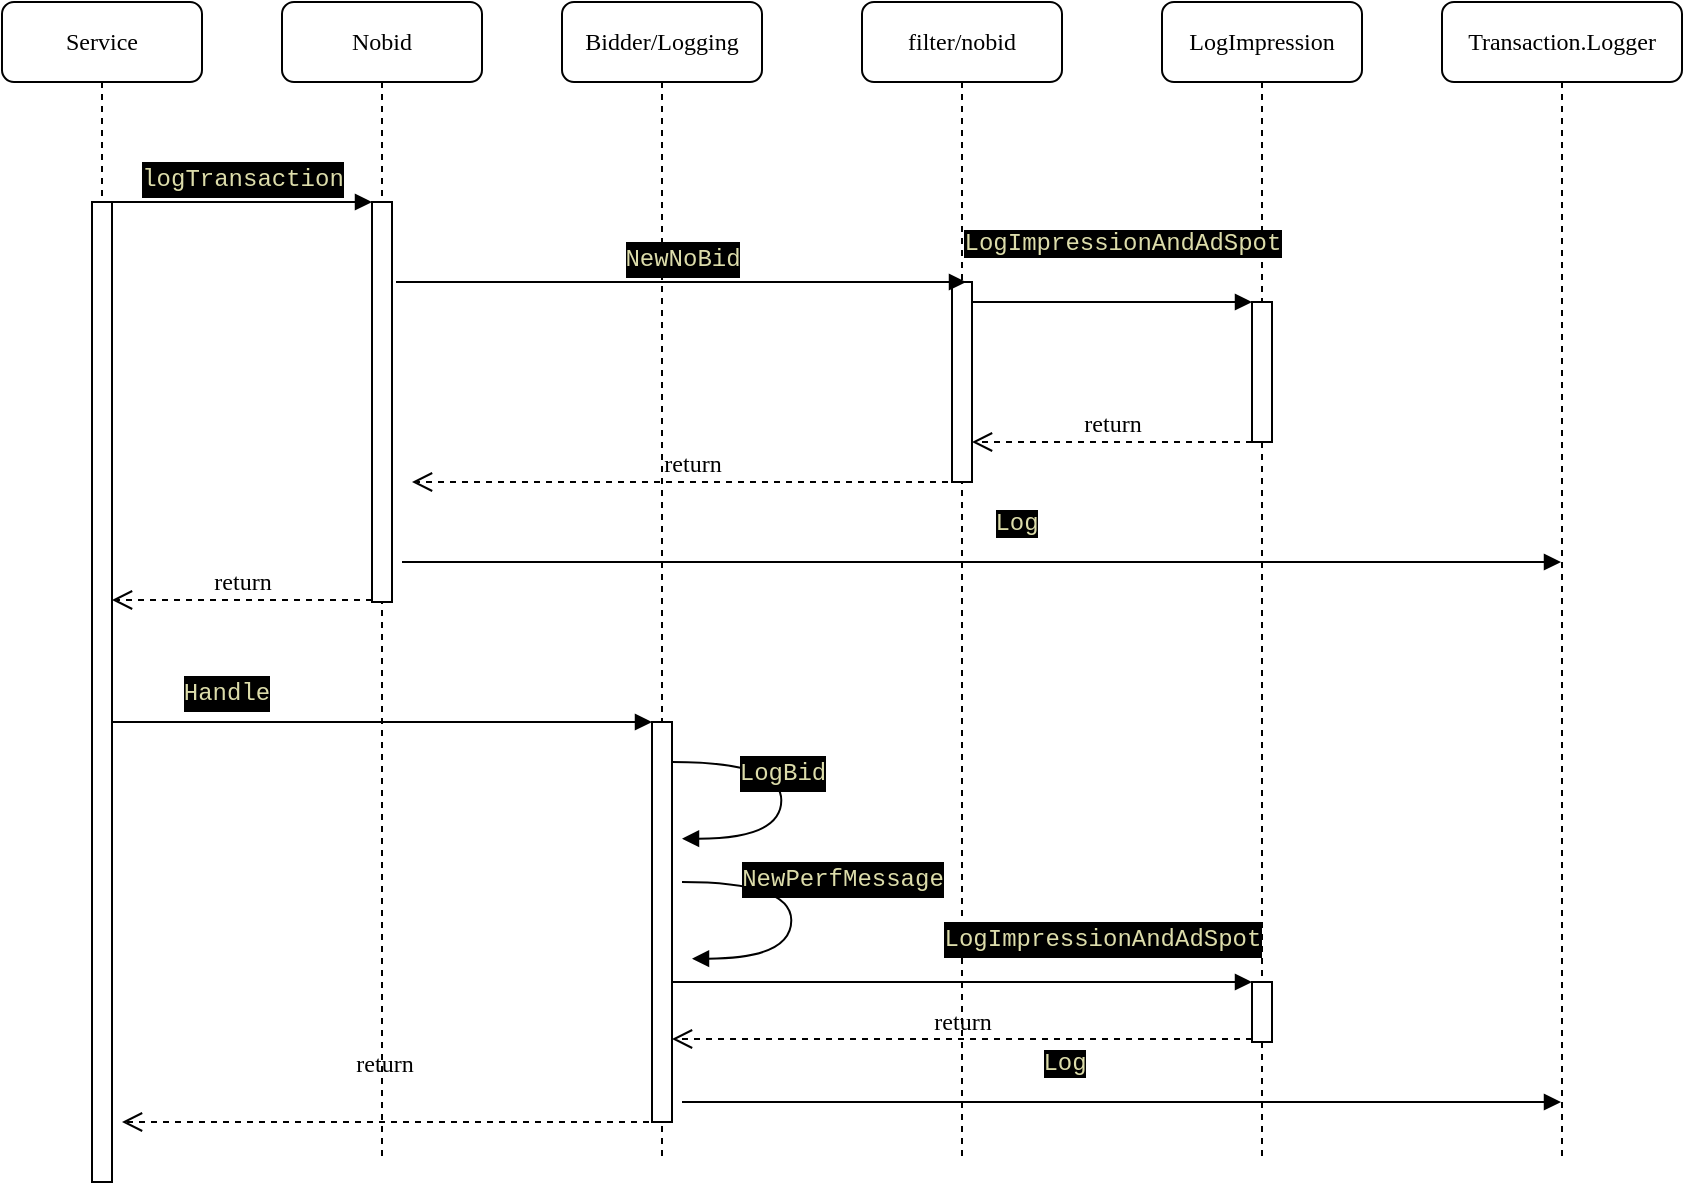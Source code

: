 <mxfile version="25.0.3" pages="2">
  <diagram name="bidnobid" id="13e1069c-82ec-6db2-03f1-153e76fe0fe0">
    <mxGraphModel dx="1306" dy="716" grid="1" gridSize="10" guides="1" tooltips="1" connect="1" arrows="1" fold="1" page="1" pageScale="1" pageWidth="1100" pageHeight="850" background="none" math="0" shadow="0">
      <root>
        <mxCell id="0" />
        <mxCell id="1" parent="0" />
        <mxCell id="7baba1c4bc27f4b0-2" value="Nobid" style="shape=umlLifeline;perimeter=lifelinePerimeter;whiteSpace=wrap;html=1;container=1;collapsible=0;recursiveResize=0;outlineConnect=0;rounded=1;shadow=0;comic=0;labelBackgroundColor=none;strokeWidth=1;fontFamily=Verdana;fontSize=12;align=center;" parent="1" vertex="1">
          <mxGeometry x="240" y="80" width="100" height="580" as="geometry" />
        </mxCell>
        <mxCell id="7baba1c4bc27f4b0-10" value="" style="html=1;points=[];perimeter=orthogonalPerimeter;rounded=0;shadow=0;comic=0;labelBackgroundColor=none;strokeWidth=1;fontFamily=Verdana;fontSize=12;align=center;" parent="7baba1c4bc27f4b0-2" vertex="1">
          <mxGeometry x="45" y="100" width="10" height="200" as="geometry" />
        </mxCell>
        <mxCell id="ThMRLsog6im0dnJ0EU9H-10" value="return" style="html=1;verticalAlign=bottom;endArrow=open;dashed=1;endSize=8;labelBackgroundColor=none;fontFamily=Verdana;fontSize=12;" parent="7baba1c4bc27f4b0-2" source="7baba1c4bc27f4b0-3" edge="1">
          <mxGeometry x="0.035" y="-20" relative="1" as="geometry">
            <mxPoint x="-80" y="560" as="targetPoint" />
            <mxPoint x="200" y="560" as="sourcePoint" />
            <mxPoint x="1" as="offset" />
          </mxGeometry>
        </mxCell>
        <mxCell id="7baba1c4bc27f4b0-3" value="Bidder/Logging" style="shape=umlLifeline;perimeter=lifelinePerimeter;whiteSpace=wrap;html=1;container=1;collapsible=0;recursiveResize=0;outlineConnect=0;rounded=1;shadow=0;comic=0;labelBackgroundColor=none;strokeWidth=1;fontFamily=Verdana;fontSize=12;align=center;" parent="1" vertex="1">
          <mxGeometry x="380" y="80" width="100" height="580" as="geometry" />
        </mxCell>
        <mxCell id="7baba1c4bc27f4b0-22" value="" style="html=1;points=[];perimeter=orthogonalPerimeter;rounded=0;shadow=0;comic=0;labelBackgroundColor=none;strokeWidth=1;fontFamily=Verdana;fontSize=12;align=center;" parent="7baba1c4bc27f4b0-3" vertex="1">
          <mxGeometry x="45" y="360" width="10" height="200" as="geometry" />
        </mxCell>
        <mxCell id="7baba1c4bc27f4b0-39" value="&lt;div style=&quot;color: rgb(255, 255, 255); background-color: rgb(0, 0, 0); font-family: Menlo, Monaco, &amp;quot;Courier New&amp;quot;, monospace; line-height: 18px; white-space-collapse: preserve;&quot;&gt;&lt;span style=&quot;color: #dcdcaa;&quot;&gt;LogBid&lt;/span&gt;&lt;/div&gt;" style="html=1;verticalAlign=bottom;endArrow=block;labelBackgroundColor=none;fontFamily=Verdana;fontSize=12;elbow=vertical;edgeStyle=orthogonalEdgeStyle;curved=1;entryX=1;entryY=0.286;entryPerimeter=0;exitX=1.038;exitY=0.345;exitPerimeter=0;" parent="7baba1c4bc27f4b0-3" edge="1">
          <mxGeometry relative="1" as="geometry">
            <mxPoint x="55.003" y="380" as="sourcePoint" />
            <mxPoint x="60.003" y="418.333" as="targetPoint" />
            <Array as="points">
              <mxPoint x="109.67" y="380" />
              <mxPoint x="109.67" y="418" />
            </Array>
          </mxGeometry>
        </mxCell>
        <mxCell id="7baba1c4bc27f4b0-4" value="filter/nobid" style="shape=umlLifeline;perimeter=lifelinePerimeter;whiteSpace=wrap;html=1;container=1;collapsible=0;recursiveResize=0;outlineConnect=0;rounded=1;shadow=0;comic=0;labelBackgroundColor=none;strokeWidth=1;fontFamily=Verdana;fontSize=12;align=center;" parent="1" vertex="1">
          <mxGeometry x="530" y="80" width="100" height="580" as="geometry" />
        </mxCell>
        <mxCell id="7baba1c4bc27f4b0-16" value="" style="html=1;points=[];perimeter=orthogonalPerimeter;rounded=0;shadow=0;comic=0;labelBackgroundColor=none;strokeWidth=1;fontFamily=Verdana;fontSize=12;align=center;" parent="7baba1c4bc27f4b0-4" vertex="1">
          <mxGeometry x="45" y="140" width="10" height="100" as="geometry" />
        </mxCell>
        <mxCell id="7baba1c4bc27f4b0-5" value="LogImpression" style="shape=umlLifeline;perimeter=lifelinePerimeter;whiteSpace=wrap;html=1;container=1;collapsible=0;recursiveResize=0;outlineConnect=0;rounded=1;shadow=0;comic=0;labelBackgroundColor=none;strokeWidth=1;fontFamily=Verdana;fontSize=12;align=center;" parent="1" vertex="1">
          <mxGeometry x="680" y="80" width="100" height="580" as="geometry" />
        </mxCell>
        <mxCell id="7baba1c4bc27f4b0-19" value="" style="html=1;points=[];perimeter=orthogonalPerimeter;rounded=0;shadow=0;comic=0;labelBackgroundColor=none;strokeWidth=1;fontFamily=Verdana;fontSize=12;align=center;" parent="7baba1c4bc27f4b0-5" vertex="1">
          <mxGeometry x="45" y="150" width="10" height="70" as="geometry" />
        </mxCell>
        <mxCell id="7baba1c4bc27f4b0-25" value="" style="html=1;points=[];perimeter=orthogonalPerimeter;rounded=0;shadow=0;comic=0;labelBackgroundColor=none;strokeColor=#000000;strokeWidth=1;fillColor=#FFFFFF;fontFamily=Verdana;fontSize=12;fontColor=#000000;align=center;" parent="7baba1c4bc27f4b0-5" vertex="1">
          <mxGeometry x="45" y="490" width="10" height="30" as="geometry" />
        </mxCell>
        <mxCell id="7baba1c4bc27f4b0-8" value="Service" style="shape=umlLifeline;perimeter=lifelinePerimeter;whiteSpace=wrap;html=1;container=1;collapsible=0;recursiveResize=0;outlineConnect=0;rounded=1;shadow=0;comic=0;labelBackgroundColor=none;strokeWidth=1;fontFamily=Verdana;fontSize=12;align=center;" parent="1" vertex="1">
          <mxGeometry x="100" y="80" width="100" height="590" as="geometry" />
        </mxCell>
        <mxCell id="7baba1c4bc27f4b0-9" value="" style="html=1;points=[];perimeter=orthogonalPerimeter;rounded=0;shadow=0;comic=0;labelBackgroundColor=none;strokeWidth=1;fontFamily=Verdana;fontSize=12;align=center;" parent="7baba1c4bc27f4b0-8" vertex="1">
          <mxGeometry x="45" y="100" width="10" height="490" as="geometry" />
        </mxCell>
        <mxCell id="ThMRLsog6im0dnJ0EU9H-11" value="return" style="html=1;verticalAlign=bottom;endArrow=open;dashed=1;endSize=8;labelBackgroundColor=none;fontFamily=Verdana;fontSize=12;edgeStyle=elbowEdgeStyle;elbow=vertical;" parent="7baba1c4bc27f4b0-8" edge="1">
          <mxGeometry relative="1" as="geometry">
            <mxPoint x="55" y="299" as="targetPoint" />
            <Array as="points">
              <mxPoint x="110" y="299" />
              <mxPoint x="90" y="279" />
              <mxPoint x="130" y="259" />
              <mxPoint x="160" y="259" />
            </Array>
            <mxPoint x="185" y="299" as="sourcePoint" />
          </mxGeometry>
        </mxCell>
        <mxCell id="7baba1c4bc27f4b0-17" value="&lt;div style=&quot;color: rgb(255, 255, 255); background-color: rgb(0, 0, 0); font-family: Menlo, Monaco, &amp;quot;Courier New&amp;quot;, monospace; line-height: 18px; white-space-collapse: preserve;&quot;&gt;&lt;span style=&quot;color: #dcdcaa;&quot;&gt;NewNoBid&lt;/span&gt;&lt;/div&gt;" style="html=1;verticalAlign=bottom;endArrow=block;labelBackgroundColor=none;fontFamily=Verdana;fontSize=12;edgeStyle=elbowEdgeStyle;elbow=vertical;" parent="1" edge="1">
          <mxGeometry relative="1" as="geometry">
            <mxPoint x="297" y="220" as="sourcePoint" />
            <Array as="points">
              <mxPoint x="457" y="220" />
            </Array>
            <mxPoint x="582" y="220" as="targetPoint" />
          </mxGeometry>
        </mxCell>
        <mxCell id="7baba1c4bc27f4b0-20" value="&lt;span style=&quot;color: rgb(220, 220, 170); font-family: Menlo, Monaco, &amp;quot;Courier New&amp;quot;, monospace; white-space-collapse: preserve; background-color: rgb(0, 0, 0);&quot;&gt;LogImpressionAndAdSpot&lt;/span&gt;" style="html=1;verticalAlign=bottom;endArrow=block;entryX=0;entryY=0;labelBackgroundColor=none;fontFamily=Verdana;fontSize=12;edgeStyle=elbowEdgeStyle;elbow=vertical;" parent="1" source="7baba1c4bc27f4b0-16" target="7baba1c4bc27f4b0-19" edge="1">
          <mxGeometry x="0.062" y="20" relative="1" as="geometry">
            <mxPoint x="650" y="230" as="sourcePoint" />
            <mxPoint as="offset" />
          </mxGeometry>
        </mxCell>
        <mxCell id="7baba1c4bc27f4b0-21" value="return" style="html=1;verticalAlign=bottom;endArrow=open;dashed=1;endSize=8;labelBackgroundColor=none;fontFamily=Verdana;fontSize=12;edgeStyle=elbowEdgeStyle;elbow=vertical;" parent="1" source="7baba1c4bc27f4b0-19" target="7baba1c4bc27f4b0-16" edge="1">
          <mxGeometry relative="1" as="geometry">
            <mxPoint x="650" y="306" as="targetPoint" />
            <Array as="points">
              <mxPoint x="650" y="300" />
              <mxPoint x="630" y="280" />
              <mxPoint x="670" y="260" />
              <mxPoint x="700" y="260" />
            </Array>
          </mxGeometry>
        </mxCell>
        <mxCell id="7baba1c4bc27f4b0-23" value="&lt;div style=&quot;color: rgb(255, 255, 255); background-color: rgb(0, 0, 0); font-family: Menlo, Monaco, &amp;quot;Courier New&amp;quot;, monospace; line-height: 18px; white-space-collapse: preserve;&quot;&gt;&lt;br&gt;&lt;/div&gt;" style="html=1;verticalAlign=bottom;endArrow=block;entryX=0;entryY=0;labelBackgroundColor=none;fontFamily=Verdana;fontSize=12;" parent="1" source="7baba1c4bc27f4b0-9" target="7baba1c4bc27f4b0-22" edge="1">
          <mxGeometry relative="1" as="geometry">
            <mxPoint x="510" y="420" as="sourcePoint" />
          </mxGeometry>
        </mxCell>
        <mxCell id="ThMRLsog6im0dnJ0EU9H-2" value="&lt;div style=&quot;color: rgb(255, 255, 255); background-color: rgb(0, 0, 0); font-family: Menlo, Monaco, &amp;quot;Courier New&amp;quot;, monospace; font-size: 12px; line-height: 18px; white-space-collapse: preserve;&quot;&gt;&lt;span style=&quot;color: #dcdcaa;&quot;&gt;Handle&lt;/span&gt;&lt;/div&gt;" style="edgeLabel;html=1;align=center;verticalAlign=middle;resizable=0;points=[];" parent="7baba1c4bc27f4b0-23" vertex="1" connectable="0">
          <mxGeometry x="-0.2" y="3" relative="1" as="geometry">
            <mxPoint x="-51" y="-12" as="offset" />
          </mxGeometry>
        </mxCell>
        <mxCell id="7baba1c4bc27f4b0-26" value="&lt;div style=&quot;color: rgb(255, 255, 255); background-color: rgb(0, 0, 0); font-family: Menlo, Monaco, &amp;quot;Courier New&amp;quot;, monospace; line-height: 18px; white-space-collapse: preserve;&quot;&gt;&lt;span style=&quot;color: #dcdcaa;&quot;&gt;LogImpressionAndAdSpot&lt;/span&gt;&lt;/div&gt;" style="html=1;verticalAlign=bottom;endArrow=block;entryX=0;entryY=0;labelBackgroundColor=none;fontFamily=Verdana;fontSize=12;" parent="1" source="7baba1c4bc27f4b0-22" target="7baba1c4bc27f4b0-25" edge="1">
          <mxGeometry x="0.483" y="10" relative="1" as="geometry">
            <mxPoint x="930" y="340" as="sourcePoint" />
            <mxPoint as="offset" />
          </mxGeometry>
        </mxCell>
        <mxCell id="7baba1c4bc27f4b0-27" value="return" style="html=1;verticalAlign=bottom;endArrow=open;dashed=1;endSize=8;exitX=0;exitY=0.95;labelBackgroundColor=none;fontFamily=Verdana;fontSize=12;" parent="1" source="7baba1c4bc27f4b0-25" target="7baba1c4bc27f4b0-22" edge="1">
          <mxGeometry relative="1" as="geometry">
            <mxPoint x="930" y="416" as="targetPoint" />
          </mxGeometry>
        </mxCell>
        <mxCell id="7baba1c4bc27f4b0-11" value="&lt;div style=&quot;color: rgb(255, 255, 255); background-color: rgb(0, 0, 0); font-family: Menlo, Monaco, &amp;quot;Courier New&amp;quot;, monospace; line-height: 18px; white-space-collapse: preserve;&quot;&gt;&lt;span style=&quot;color: #dcdcaa;&quot;&gt;logTransaction&lt;/span&gt;&lt;/div&gt;" style="html=1;verticalAlign=bottom;endArrow=block;entryX=0;entryY=0;labelBackgroundColor=none;fontFamily=Verdana;fontSize=12;edgeStyle=elbowEdgeStyle;elbow=vertical;" parent="1" source="7baba1c4bc27f4b0-9" target="7baba1c4bc27f4b0-10" edge="1">
          <mxGeometry relative="1" as="geometry">
            <mxPoint x="220" y="190" as="sourcePoint" />
            <mxPoint as="offset" />
          </mxGeometry>
        </mxCell>
        <mxCell id="ThMRLsog6im0dnJ0EU9H-1" value="&lt;div style=&quot;color: rgb(255, 255, 255); background-color: rgb(0, 0, 0); font-family: Menlo, Monaco, &amp;quot;Courier New&amp;quot;, monospace; line-height: 18px; white-space-collapse: preserve;&quot;&gt;&lt;span style=&quot;color: rgb(220, 220, 170);&quot;&gt;NewPerfMessage&lt;/span&gt;&lt;/div&gt;" style="html=1;verticalAlign=bottom;endArrow=block;labelBackgroundColor=none;fontFamily=Verdana;fontSize=12;elbow=vertical;edgeStyle=orthogonalEdgeStyle;curved=1;entryX=1;entryY=0.286;entryPerimeter=0;exitX=1.038;exitY=0.345;exitPerimeter=0;" parent="1" edge="1">
          <mxGeometry x="-0.093" y="25" relative="1" as="geometry">
            <mxPoint x="440.003" y="520" as="sourcePoint" />
            <mxPoint x="445.003" y="558.333" as="targetPoint" />
            <Array as="points">
              <mxPoint x="494.67" y="520" />
              <mxPoint x="494.67" y="558" />
            </Array>
            <mxPoint as="offset" />
          </mxGeometry>
        </mxCell>
        <mxCell id="ThMRLsog6im0dnJ0EU9H-3" value="return" style="html=1;verticalAlign=bottom;endArrow=open;dashed=1;endSize=8;labelBackgroundColor=none;fontFamily=Verdana;fontSize=12;" parent="1" edge="1">
          <mxGeometry relative="1" as="geometry">
            <mxPoint x="305" y="320" as="targetPoint" />
            <mxPoint x="585" y="320" as="sourcePoint" />
          </mxGeometry>
        </mxCell>
        <mxCell id="ThMRLsog6im0dnJ0EU9H-6" value="&lt;span style=&quot;color: rgb(220, 220, 170); font-family: Menlo, Monaco, &amp;quot;Courier New&amp;quot;, monospace; white-space-collapse: preserve; background-color: rgb(0, 0, 0);&quot;&gt;Log&lt;/span&gt;" style="html=1;verticalAlign=bottom;endArrow=block;labelBackgroundColor=none;fontFamily=Verdana;fontSize=12;edgeStyle=elbowEdgeStyle;elbow=vertical;" parent="1" target="ThMRLsog6im0dnJ0EU9H-8" edge="1">
          <mxGeometry x="0.055" y="10" relative="1" as="geometry">
            <mxPoint x="300" y="360" as="sourcePoint" />
            <mxPoint x="1" as="offset" />
            <mxPoint x="1029.5" y="360" as="targetPoint" />
            <Array as="points">
              <mxPoint x="690" y="360" />
              <mxPoint x="775" y="360" />
            </Array>
          </mxGeometry>
        </mxCell>
        <mxCell id="ThMRLsog6im0dnJ0EU9H-8" value="Transaction.Logger" style="shape=umlLifeline;perimeter=lifelinePerimeter;whiteSpace=wrap;html=1;container=1;collapsible=0;recursiveResize=0;outlineConnect=0;rounded=1;shadow=0;comic=0;labelBackgroundColor=none;strokeWidth=1;fontFamily=Verdana;fontSize=12;align=center;" parent="1" vertex="1">
          <mxGeometry x="820" y="80" width="120" height="580" as="geometry" />
        </mxCell>
        <mxCell id="ThMRLsog6im0dnJ0EU9H-12" value="&lt;span style=&quot;color: rgb(220, 220, 170); font-family: Menlo, Monaco, &amp;quot;Courier New&amp;quot;, monospace; white-space-collapse: preserve; background-color: rgb(0, 0, 0);&quot;&gt;Log&lt;/span&gt;" style="html=1;verticalAlign=bottom;endArrow=block;labelBackgroundColor=none;fontFamily=Verdana;fontSize=12;edgeStyle=elbowEdgeStyle;elbow=vertical;" parent="1" target="ThMRLsog6im0dnJ0EU9H-8" edge="1">
          <mxGeometry x="-0.133" y="10" relative="1" as="geometry">
            <mxPoint x="440" y="630" as="sourcePoint" />
            <mxPoint as="offset" />
            <mxPoint x="889.5" y="650" as="targetPoint" />
            <Array as="points">
              <mxPoint x="790" y="630" />
              <mxPoint x="440" y="620" />
              <mxPoint x="635" y="650" />
            </Array>
          </mxGeometry>
        </mxCell>
      </root>
    </mxGraphModel>
  </diagram>
  <diagram name="trackingpixel" id="ceHV_ugPYqPjhiaGhMdp">
    <mxGraphModel dx="2406" dy="716" grid="1" gridSize="10" guides="1" tooltips="1" connect="1" arrows="1" fold="1" page="1" pageScale="1" pageWidth="1100" pageHeight="850" background="none" math="0" shadow="0">
      <root>
        <mxCell id="LXJ5yl4IXgk1Zmkm7OdU-0" />
        <mxCell id="LXJ5yl4IXgk1Zmkm7OdU-1" parent="LXJ5yl4IXgk1Zmkm7OdU-0" />
        <mxCell id="LXJ5yl4IXgk1Zmkm7OdU-2" value="Bidder" style="shape=umlLifeline;perimeter=lifelinePerimeter;whiteSpace=wrap;html=1;container=1;collapsible=0;recursiveResize=0;outlineConnect=0;rounded=1;shadow=0;comic=0;labelBackgroundColor=none;strokeWidth=1;fontFamily=Verdana;fontSize=12;align=center;" vertex="1" parent="LXJ5yl4IXgk1Zmkm7OdU-1">
          <mxGeometry x="240" y="80" width="100" height="580" as="geometry" />
        </mxCell>
        <mxCell id="LXJ5yl4IXgk1Zmkm7OdU-3" value="" style="html=1;points=[];perimeter=orthogonalPerimeter;rounded=0;shadow=0;comic=0;labelBackgroundColor=none;strokeWidth=1;fontFamily=Verdana;fontSize=12;align=center;" vertex="1" parent="LXJ5yl4IXgk1Zmkm7OdU-2">
          <mxGeometry x="45" y="100" width="10" height="440" as="geometry" />
        </mxCell>
        <mxCell id="LXJ5yl4IXgk1Zmkm7OdU-5" value="Pixel" style="shape=umlLifeline;perimeter=lifelinePerimeter;whiteSpace=wrap;html=1;container=1;collapsible=0;recursiveResize=0;outlineConnect=0;rounded=1;shadow=0;comic=0;labelBackgroundColor=none;strokeWidth=1;fontFamily=Verdana;fontSize=12;align=center;" vertex="1" parent="LXJ5yl4IXgk1Zmkm7OdU-1">
          <mxGeometry x="680" y="80" width="100" height="580" as="geometry" />
        </mxCell>
        <mxCell id="LXJ5yl4IXgk1Zmkm7OdU-6" value="" style="html=1;points=[];perimeter=orthogonalPerimeter;rounded=0;shadow=0;comic=0;labelBackgroundColor=none;strokeWidth=1;fontFamily=Verdana;fontSize=12;align=center;" vertex="1" parent="LXJ5yl4IXgk1Zmkm7OdU-5">
          <mxGeometry x="45" y="220" width="10" height="240" as="geometry" />
        </mxCell>
        <mxCell id="LXJ5yl4IXgk1Zmkm7OdU-7" value="&lt;div style=&quot;color: rgb(255, 255, 255); background-color: rgb(0, 0, 0); font-family: Menlo, Monaco, &amp;quot;Courier New&amp;quot;, monospace; line-height: 18px; white-space-collapse: preserve;&quot;&gt;&lt;div style=&quot;line-height: 18px;&quot;&gt;&lt;span style=&quot;color: #dcdcaa;&quot;&gt;AddLinkParams&lt;/span&gt;&lt;/div&gt;&lt;/div&gt;" style="html=1;verticalAlign=bottom;endArrow=block;labelBackgroundColor=none;fontFamily=Verdana;fontSize=12;elbow=vertical;edgeStyle=orthogonalEdgeStyle;curved=1;entryX=1;entryY=0.286;entryPerimeter=0;exitX=1.038;exitY=0.345;exitPerimeter=0;" edge="1" parent="LXJ5yl4IXgk1Zmkm7OdU-5">
          <mxGeometry x="-0.233" y="10" relative="1" as="geometry">
            <mxPoint x="55.003" y="250" as="sourcePoint" />
            <mxPoint x="60.003" y="288.333" as="targetPoint" />
            <Array as="points">
              <mxPoint x="109.67" y="250" />
              <mxPoint x="109.67" y="288" />
            </Array>
            <mxPoint x="-10" y="-10" as="offset" />
          </mxGeometry>
        </mxCell>
        <mxCell id="ivEprQYZ28UPZhDatyNq-1" value="return" style="html=1;verticalAlign=bottom;endArrow=open;dashed=1;endSize=8;labelBackgroundColor=none;fontFamily=Verdana;fontSize=12;edgeStyle=elbowEdgeStyle;elbow=vertical;" edge="1" parent="LXJ5yl4IXgk1Zmkm7OdU-5">
          <mxGeometry relative="1" as="geometry">
            <mxPoint x="-90.0" y="460" as="targetPoint" />
            <Array as="points">
              <mxPoint x="-35.0" y="460" />
              <mxPoint x="-55.0" y="440" />
              <mxPoint x="-15.0" y="420" />
              <mxPoint x="15.0" y="420" />
            </Array>
            <mxPoint x="40.0" y="460" as="sourcePoint" />
          </mxGeometry>
        </mxCell>
        <mxCell id="LXJ5yl4IXgk1Zmkm7OdU-8" value="User" style="shape=umlLifeline;perimeter=lifelinePerimeter;whiteSpace=wrap;html=1;container=1;collapsible=0;recursiveResize=0;outlineConnect=0;rounded=1;shadow=0;comic=0;labelBackgroundColor=none;strokeWidth=1;fontFamily=Verdana;fontSize=12;align=center;" vertex="1" parent="LXJ5yl4IXgk1Zmkm7OdU-1">
          <mxGeometry x="-50" y="80" width="100" height="800" as="geometry" />
        </mxCell>
        <mxCell id="LXJ5yl4IXgk1Zmkm7OdU-9" value="" style="html=1;points=[];perimeter=orthogonalPerimeter;rounded=0;shadow=0;comic=0;labelBackgroundColor=none;strokeWidth=1;fontFamily=Verdana;fontSize=12;align=center;" vertex="1" parent="LXJ5yl4IXgk1Zmkm7OdU-8">
          <mxGeometry x="45" y="70" width="10" height="730" as="geometry" />
        </mxCell>
        <mxCell id="ivEprQYZ28UPZhDatyNq-5" value="&lt;div style=&quot;background-color: rgb(0, 0, 0); font-family: Menlo, Monaco, &amp;quot;Courier New&amp;quot;, monospace; line-height: 18px; white-space-collapse: preserve;&quot;&gt;&lt;font color=&quot;#dcdcaa&quot;&gt;GET&lt;/font&gt;&lt;/div&gt;" style="html=1;verticalAlign=bottom;endArrow=block;labelBackgroundColor=none;fontFamily=Verdana;fontSize=12;edgeStyle=elbowEdgeStyle;elbow=vertical;" edge="1" parent="LXJ5yl4IXgk1Zmkm7OdU-8" target="LXJ5yl4IXgk1Zmkm7OdU-13">
          <mxGeometry relative="1" as="geometry">
            <mxPoint x="55" y="90" as="sourcePoint" />
            <mxPoint as="offset" />
            <mxPoint x="185" y="90" as="targetPoint" />
          </mxGeometry>
        </mxCell>
        <mxCell id="ivEprQYZ28UPZhDatyNq-6" value="Response" style="html=1;verticalAlign=bottom;endArrow=open;dashed=1;endSize=8;labelBackgroundColor=none;fontFamily=Verdana;fontSize=12;edgeStyle=elbowEdgeStyle;elbow=vertical;" edge="1" parent="LXJ5yl4IXgk1Zmkm7OdU-8" source="LXJ5yl4IXgk1Zmkm7OdU-13">
          <mxGeometry relative="1" as="geometry">
            <mxPoint x="55" y="550" as="targetPoint" />
            <Array as="points">
              <mxPoint x="110" y="550" />
              <mxPoint x="90" y="530" />
              <mxPoint x="130" y="510" />
              <mxPoint x="160" y="510" />
            </Array>
            <mxPoint x="185" y="550" as="sourcePoint" />
          </mxGeometry>
        </mxCell>
        <mxCell id="LXJ5yl4IXgk1Zmkm7OdU-10" value="Session" style="shape=umlLifeline;perimeter=lifelinePerimeter;whiteSpace=wrap;html=1;container=1;collapsible=0;recursiveResize=0;outlineConnect=0;rounded=1;shadow=0;comic=0;labelBackgroundColor=none;strokeWidth=1;fontFamily=Verdana;fontSize=12;align=center;" vertex="1" parent="LXJ5yl4IXgk1Zmkm7OdU-1">
          <mxGeometry x="510" y="80" width="140" height="580" as="geometry" />
        </mxCell>
        <mxCell id="LXJ5yl4IXgk1Zmkm7OdU-12" value="" style="html=1;points=[];perimeter=orthogonalPerimeter;rounded=0;shadow=0;comic=0;labelBackgroundColor=none;strokeColor=#000000;strokeWidth=1;fillColor=#FFFFFF;fontFamily=Verdana;fontSize=12;fontColor=#000000;align=center;" vertex="1" parent="LXJ5yl4IXgk1Zmkm7OdU-10">
          <mxGeometry x="65" y="340" width="10" height="80" as="geometry" />
        </mxCell>
        <mxCell id="LXJ5yl4IXgk1Zmkm7OdU-19" value="&lt;div style=&quot;color: rgb(255, 255, 255); background-color: rgb(0, 0, 0); font-family: Menlo, Monaco, &amp;quot;Courier New&amp;quot;, monospace; line-height: 18px; white-space-collapse: preserve;&quot;&gt;&lt;br&gt;&lt;/div&gt;" style="html=1;verticalAlign=bottom;endArrow=block;labelBackgroundColor=none;fontFamily=Verdana;fontSize=12;entryX=0.2;entryY=0.004;entryDx=0;entryDy=0;entryPerimeter=0;" edge="1" parent="LXJ5yl4IXgk1Zmkm7OdU-10" target="LXJ5yl4IXgk1Zmkm7OdU-6">
          <mxGeometry relative="1" as="geometry">
            <mxPoint x="70" y="221" as="sourcePoint" />
            <mxPoint x="-110.0" y="220" as="targetPoint" />
          </mxGeometry>
        </mxCell>
        <mxCell id="LXJ5yl4IXgk1Zmkm7OdU-20" value="&lt;div style=&quot;color: rgb(255, 255, 255); background-color: rgb(0, 0, 0); font-family: Menlo, Monaco, &amp;quot;Courier New&amp;quot;, monospace; font-size: 12px; line-height: 18px; white-space-collapse: preserve;&quot;&gt;&lt;div style=&quot;line-height: 18px;&quot;&gt;&lt;span style=&quot;color: #dcdcaa;&quot;&gt;BuildLinkParams&lt;/span&gt;&lt;/div&gt;&lt;/div&gt;" style="edgeLabel;html=1;align=center;verticalAlign=middle;resizable=0;points=[];" vertex="1" connectable="0" parent="LXJ5yl4IXgk1Zmkm7OdU-19">
          <mxGeometry x="-0.2" y="3" relative="1" as="geometry">
            <mxPoint x="10" y="-23" as="offset" />
          </mxGeometry>
        </mxCell>
        <mxCell id="LXJ5yl4IXgk1Zmkm7OdU-26" value="&lt;div style=&quot;color: rgb(255, 255, 255); background-color: rgb(0, 0, 0); font-family: Menlo, Monaco, &amp;quot;Courier New&amp;quot;, monospace; line-height: 18px; white-space-collapse: preserve;&quot;&gt;&lt;span style=&quot;color: #dcdcaa;&quot;&gt;BuildMarkupWinURL&lt;/span&gt;&lt;/div&gt;" style="html=1;verticalAlign=bottom;endArrow=block;labelBackgroundColor=none;fontFamily=Verdana;fontSize=12;edgeStyle=elbowEdgeStyle;elbow=vertical;" edge="1" parent="LXJ5yl4IXgk1Zmkm7OdU-10" target="LXJ5yl4IXgk1Zmkm7OdU-10">
          <mxGeometry x="0.464" y="20" relative="1" as="geometry">
            <mxPoint x="40" y="180" as="sourcePoint" />
            <mxPoint as="offset" />
            <mxPoint x="59.5" y="180" as="targetPoint" />
            <Array as="points">
              <mxPoint x="-80.0" y="180" />
              <mxPoint x="75.0" y="180" />
            </Array>
          </mxGeometry>
        </mxCell>
        <mxCell id="LXJ5yl4IXgk1Zmkm7OdU-13" value="Publisher" style="shape=umlLifeline;perimeter=lifelinePerimeter;whiteSpace=wrap;html=1;container=1;collapsible=0;recursiveResize=0;outlineConnect=0;rounded=1;shadow=0;comic=0;labelBackgroundColor=none;strokeWidth=1;fontFamily=Verdana;fontSize=12;align=center;" vertex="1" parent="LXJ5yl4IXgk1Zmkm7OdU-1">
          <mxGeometry x="100" y="80" width="100" height="590" as="geometry" />
        </mxCell>
        <mxCell id="LXJ5yl4IXgk1Zmkm7OdU-14" value="" style="html=1;points=[];perimeter=orthogonalPerimeter;rounded=0;shadow=0;comic=0;labelBackgroundColor=none;strokeWidth=1;fontFamily=Verdana;fontSize=12;align=center;" vertex="1" parent="LXJ5yl4IXgk1Zmkm7OdU-13">
          <mxGeometry x="45" y="70" width="10" height="520" as="geometry" />
        </mxCell>
        <mxCell id="LXJ5yl4IXgk1Zmkm7OdU-23" value="&lt;div style=&quot;color: rgb(255, 255, 255); background-color: rgb(0, 0, 0); font-family: Menlo, Monaco, &amp;quot;Courier New&amp;quot;, monospace; line-height: 18px; white-space-collapse: preserve;&quot;&gt;&lt;span style=&quot;color: #dcdcaa;&quot;&gt;bidRequest&lt;/span&gt;&lt;/div&gt;" style="html=1;verticalAlign=bottom;endArrow=block;entryX=0;entryY=0;labelBackgroundColor=none;fontFamily=Verdana;fontSize=12;edgeStyle=elbowEdgeStyle;elbow=vertical;" edge="1" parent="LXJ5yl4IXgk1Zmkm7OdU-1" source="LXJ5yl4IXgk1Zmkm7OdU-14" target="LXJ5yl4IXgk1Zmkm7OdU-3">
          <mxGeometry relative="1" as="geometry">
            <mxPoint x="220" y="190" as="sourcePoint" />
            <mxPoint as="offset" />
          </mxGeometry>
        </mxCell>
        <mxCell id="LXJ5yl4IXgk1Zmkm7OdU-27" value="RenderService" style="shape=umlLifeline;perimeter=lifelinePerimeter;whiteSpace=wrap;html=1;container=1;collapsible=0;recursiveResize=0;outlineConnect=0;rounded=1;shadow=0;comic=0;labelBackgroundColor=none;strokeWidth=1;fontFamily=Verdana;fontSize=12;align=center;" vertex="1" parent="LXJ5yl4IXgk1Zmkm7OdU-1">
          <mxGeometry x="370" y="80" width="120" height="580" as="geometry" />
        </mxCell>
        <mxCell id="ivEprQYZ28UPZhDatyNq-3" value="&lt;div style=&quot;color: rgb(255, 255, 255); background-color: rgb(0, 0, 0); font-family: Menlo, Monaco, &amp;quot;Courier New&amp;quot;, monospace; line-height: 18px; white-space-collapse: preserve;&quot;&gt;&lt;div style=&quot;line-height: 18px;&quot;&gt;&lt;span style=&quot;color: #dcdcaa;&quot;&gt;assembleBidResponse&lt;/span&gt;&lt;/div&gt;&lt;/div&gt;" style="html=1;verticalAlign=bottom;endArrow=block;entryX=0;entryY=0;labelBackgroundColor=none;fontFamily=Verdana;fontSize=12;edgeStyle=elbowEdgeStyle;elbow=vertical;" edge="1" parent="LXJ5yl4IXgk1Zmkm7OdU-27">
          <mxGeometry y="10" relative="1" as="geometry">
            <mxPoint x="-75" y="140" as="sourcePoint" />
            <mxPoint as="offset" />
            <mxPoint x="55" y="140" as="targetPoint" />
          </mxGeometry>
        </mxCell>
        <mxCell id="ivEprQYZ28UPZhDatyNq-4" value="return" style="html=1;verticalAlign=bottom;endArrow=open;dashed=1;endSize=8;labelBackgroundColor=none;fontFamily=Verdana;fontSize=12;edgeStyle=elbowEdgeStyle;elbow=vertical;" edge="1" parent="LXJ5yl4IXgk1Zmkm7OdU-27">
          <mxGeometry relative="1" as="geometry">
            <mxPoint x="-75" y="500" as="targetPoint" />
            <Array as="points">
              <mxPoint x="-20" y="500" />
              <mxPoint x="-40" y="480" />
              <mxPoint y="460" />
              <mxPoint x="30" y="460" />
            </Array>
            <mxPoint x="55" y="500" as="sourcePoint" />
          </mxGeometry>
        </mxCell>
        <mxCell id="LXJ5yl4IXgk1Zmkm7OdU-21" value="&lt;div style=&quot;color: rgb(255, 255, 255); background-color: rgb(0, 0, 0); font-family: Menlo, Monaco, &amp;quot;Courier New&amp;quot;, monospace; line-height: 18px; white-space-collapse: preserve;&quot;&gt;&lt;span style=&quot;color: rgb(220, 220, 170);&quot;&gt;BuildAdditionalParameters&lt;/span&gt;&lt;/div&gt;" style="html=1;verticalAlign=bottom;endArrow=block;entryX=0;entryY=0;labelBackgroundColor=none;fontFamily=Verdana;fontSize=12;" edge="1" parent="LXJ5yl4IXgk1Zmkm7OdU-1" source="LXJ5yl4IXgk1Zmkm7OdU-6" target="LXJ5yl4IXgk1Zmkm7OdU-12">
          <mxGeometry x="0.308" y="-20" relative="1" as="geometry">
            <mxPoint x="730" y="240" as="sourcePoint" />
            <mxPoint as="offset" />
          </mxGeometry>
        </mxCell>
        <mxCell id="LXJ5yl4IXgk1Zmkm7OdU-22" value="pbap" style="html=1;verticalAlign=bottom;endArrow=open;dashed=1;endSize=8;exitX=0;exitY=0.95;labelBackgroundColor=none;fontFamily=Verdana;fontSize=12;" edge="1" parent="LXJ5yl4IXgk1Zmkm7OdU-1" source="LXJ5yl4IXgk1Zmkm7OdU-12" target="LXJ5yl4IXgk1Zmkm7OdU-6">
          <mxGeometry relative="1" as="geometry">
            <mxPoint x="730" y="316" as="targetPoint" />
          </mxGeometry>
        </mxCell>
        <mxCell id="ivEprQYZ28UPZhDatyNq-2" value="return" style="html=1;verticalAlign=bottom;endArrow=open;dashed=1;endSize=8;labelBackgroundColor=none;fontFamily=Verdana;fontSize=12;edgeStyle=elbowEdgeStyle;elbow=vertical;entryX=0.533;entryY=0.826;entryDx=0;entryDy=0;entryPerimeter=0;" edge="1" parent="LXJ5yl4IXgk1Zmkm7OdU-1" source="LXJ5yl4IXgk1Zmkm7OdU-10" target="LXJ5yl4IXgk1Zmkm7OdU-27">
          <mxGeometry relative="1" as="geometry">
            <mxPoint x="440" y="559" as="targetPoint" />
            <Array as="points">
              <mxPoint x="480" y="559" />
              <mxPoint x="460" y="539" />
              <mxPoint x="500" y="519" />
              <mxPoint x="530" y="519" />
            </Array>
            <mxPoint x="555" y="559" as="sourcePoint" />
          </mxGeometry>
        </mxCell>
        <mxCell id="LXJ5yl4IXgk1Zmkm7OdU-15" value="return" style="html=1;verticalAlign=bottom;endArrow=open;dashed=1;endSize=8;labelBackgroundColor=none;fontFamily=Verdana;fontSize=12;edgeStyle=elbowEdgeStyle;elbow=vertical;" edge="1" parent="LXJ5yl4IXgk1Zmkm7OdU-1">
          <mxGeometry relative="1" as="geometry">
            <mxPoint x="155" y="620" as="targetPoint" />
            <Array as="points">
              <mxPoint x="210" y="620" />
              <mxPoint x="190" y="600" />
              <mxPoint x="230" y="580" />
              <mxPoint x="260" y="580" />
            </Array>
            <mxPoint x="285" y="620" as="sourcePoint" />
          </mxGeometry>
        </mxCell>
        <mxCell id="ivEprQYZ28UPZhDatyNq-7" value="Logger" style="shape=umlLifeline;perimeter=lifelinePerimeter;whiteSpace=wrap;html=1;container=1;collapsible=0;recursiveResize=0;outlineConnect=0;rounded=1;shadow=0;comic=0;labelBackgroundColor=none;strokeWidth=1;fontFamily=Verdana;fontSize=12;align=center;" vertex="1" parent="LXJ5yl4IXgk1Zmkm7OdU-1">
          <mxGeometry x="810" y="80" width="100" height="800" as="geometry" />
        </mxCell>
        <mxCell id="ivEprQYZ28UPZhDatyNq-8" value="" style="html=1;points=[];perimeter=orthogonalPerimeter;rounded=0;shadow=0;comic=0;labelBackgroundColor=none;strokeWidth=1;fontFamily=Verdana;fontSize=12;align=center;" vertex="1" parent="ivEprQYZ28UPZhDatyNq-7">
          <mxGeometry x="45" y="600" width="10" height="200" as="geometry" />
        </mxCell>
        <mxCell id="ivEprQYZ28UPZhDatyNq-9" value="&lt;div style=&quot;background-color: rgb(0, 0, 0); font-family: Menlo, Monaco, &amp;quot;Courier New&amp;quot;, monospace; line-height: 18px; white-space-collapse: preserve;&quot;&gt;&lt;font color=&quot;#dcdcaa&quot;&gt;GET&lt;/font&gt;&lt;/div&gt;" style="html=1;verticalAlign=bottom;endArrow=block;labelBackgroundColor=none;fontFamily=Verdana;fontSize=12;edgeStyle=elbowEdgeStyle;elbow=vertical;" edge="1" parent="LXJ5yl4IXgk1Zmkm7OdU-1">
          <mxGeometry relative="1" as="geometry">
            <mxPoint x="10" y="680" as="sourcePoint" />
            <mxPoint as="offset" />
            <mxPoint x="850" y="680" as="targetPoint" />
          </mxGeometry>
        </mxCell>
        <mxCell id="ivEprQYZ28UPZhDatyNq-10" value="Logging" style="shape=umlLifeline;perimeter=lifelinePerimeter;whiteSpace=wrap;html=1;container=1;collapsible=0;recursiveResize=0;outlineConnect=0;rounded=1;shadow=0;comic=0;labelBackgroundColor=none;strokeWidth=1;fontFamily=Verdana;fontSize=12;align=center;" vertex="1" parent="LXJ5yl4IXgk1Zmkm7OdU-1">
          <mxGeometry x="930" y="80" width="100" height="770" as="geometry" />
        </mxCell>
        <mxCell id="ivEprQYZ28UPZhDatyNq-11" value="" style="html=1;points=[];perimeter=orthogonalPerimeter;rounded=0;shadow=0;comic=0;labelBackgroundColor=none;strokeWidth=1;fontFamily=Verdana;fontSize=12;align=center;" vertex="1" parent="ivEprQYZ28UPZhDatyNq-10">
          <mxGeometry x="45" y="630" width="10" height="140" as="geometry" />
        </mxCell>
        <mxCell id="ivEprQYZ28UPZhDatyNq-16" value="" style="endArrow=classic;html=1;rounded=0;" edge="1" parent="ivEprQYZ28UPZhDatyNq-10" target="ivEprQYZ28UPZhDatyNq-14">
          <mxGeometry width="50" height="50" relative="1" as="geometry">
            <mxPoint x="60" y="720" as="sourcePoint" />
            <mxPoint x="110" y="670" as="targetPoint" />
          </mxGeometry>
        </mxCell>
        <mxCell id="ivEprQYZ28UPZhDatyNq-17" value="&lt;div style=&quot;color: rgb(255, 255, 255); background-color: rgb(0, 0, 0); font-family: Menlo, Monaco, &amp;quot;Courier New&amp;quot;, monospace; font-size: 12px; line-height: 18px; white-space-collapse: preserve;&quot;&gt;&lt;span style=&quot;color: #dcdcaa;&quot;&gt;LogLoggerRequest&lt;/span&gt;&lt;/div&gt;" style="edgeLabel;html=1;align=center;verticalAlign=middle;resizable=0;points=[];" vertex="1" connectable="0" parent="ivEprQYZ28UPZhDatyNq-16">
          <mxGeometry x="0.021" y="-2" relative="1" as="geometry">
            <mxPoint y="-22" as="offset" />
          </mxGeometry>
        </mxCell>
        <mxCell id="ivEprQYZ28UPZhDatyNq-13" value="&lt;div style=&quot;color: rgb(255, 255, 255); background-color: rgb(0, 0, 0); font-family: Menlo, Monaco, &amp;quot;Courier New&amp;quot;, monospace; line-height: 18px; white-space-collapse: preserve;&quot;&gt;&lt;div style=&quot;line-height: 18px;&quot;&gt;&lt;div style=&quot;line-height: 18px;&quot;&gt;&lt;span style=&quot;color: #dcdcaa;&quot;&gt;NewPerfMessage&lt;/span&gt;&lt;/div&gt;&lt;/div&gt;&lt;/div&gt;" style="html=1;verticalAlign=bottom;endArrow=block;labelBackgroundColor=none;fontFamily=Verdana;fontSize=12;elbow=vertical;edgeStyle=orthogonalEdgeStyle;curved=1;entryX=1;entryY=0.286;entryPerimeter=0;exitX=1.038;exitY=0.345;exitPerimeter=0;" edge="1" parent="ivEprQYZ28UPZhDatyNq-10">
          <mxGeometry x="-0.233" y="10" relative="1" as="geometry">
            <mxPoint x="55.003" y="640" as="sourcePoint" />
            <mxPoint x="60.003" y="678.333" as="targetPoint" />
            <Array as="points">
              <mxPoint x="109.67" y="640" />
              <mxPoint x="109.67" y="678" />
            </Array>
            <mxPoint x="-10" y="-10" as="offset" />
          </mxGeometry>
        </mxCell>
        <mxCell id="ivEprQYZ28UPZhDatyNq-19" value="return" style="html=1;verticalAlign=bottom;endArrow=open;dashed=1;endSize=8;labelBackgroundColor=none;fontFamily=Verdana;fontSize=12;edgeStyle=elbowEdgeStyle;elbow=vertical;" edge="1" parent="ivEprQYZ28UPZhDatyNq-10">
          <mxGeometry relative="1" as="geometry">
            <mxPoint x="-60" y="760" as="targetPoint" />
            <Array as="points">
              <mxPoint x="-5" y="760" />
              <mxPoint x="-25" y="740" />
              <mxPoint x="15" y="720" />
              <mxPoint x="45" y="720" />
            </Array>
            <mxPoint x="50" y="760" as="sourcePoint" />
          </mxGeometry>
        </mxCell>
        <mxCell id="ivEprQYZ28UPZhDatyNq-12" value="&lt;div style=&quot;color: rgb(255, 255, 255); background-color: rgb(0, 0, 0); font-family: Menlo, Monaco, &amp;quot;Courier New&amp;quot;, monospace; line-height: 18px; white-space-collapse: preserve;&quot;&gt;&lt;div style=&quot;line-height: 18px;&quot;&gt;&lt;span style=&quot;color: #dcdcaa;&quot;&gt;LogPerf&lt;/span&gt;&lt;/div&gt;&lt;/div&gt;" style="html=1;verticalAlign=bottom;endArrow=block;labelBackgroundColor=none;fontFamily=Verdana;fontSize=12;edgeStyle=elbowEdgeStyle;elbow=vertical;" edge="1" parent="LXJ5yl4IXgk1Zmkm7OdU-1">
          <mxGeometry x="0.464" y="20" relative="1" as="geometry">
            <mxPoint x="950" y="710" as="sourcePoint" />
            <mxPoint as="offset" />
            <mxPoint x="980" y="710" as="targetPoint" />
            <Array as="points">
              <mxPoint x="860" y="710" />
              <mxPoint x="985" y="710" />
            </Array>
          </mxGeometry>
        </mxCell>
        <mxCell id="ivEprQYZ28UPZhDatyNq-14" value="transaction/&lt;div&gt;request&lt;/div&gt;" style="shape=umlLifeline;perimeter=lifelinePerimeter;whiteSpace=wrap;html=1;container=1;collapsible=0;recursiveResize=0;outlineConnect=0;rounded=1;shadow=0;comic=0;labelBackgroundColor=none;strokeWidth=1;fontFamily=Verdana;fontSize=12;align=center;" vertex="1" parent="LXJ5yl4IXgk1Zmkm7OdU-1">
          <mxGeometry x="1060" y="80" width="100" height="770" as="geometry" />
        </mxCell>
        <mxCell id="ivEprQYZ28UPZhDatyNq-15" value="" style="html=1;points=[];perimeter=orthogonalPerimeter;rounded=0;shadow=0;comic=0;labelBackgroundColor=none;strokeWidth=1;fontFamily=Verdana;fontSize=12;align=center;" vertex="1" parent="ivEprQYZ28UPZhDatyNq-14">
          <mxGeometry x="45" y="630" width="10" height="120" as="geometry" />
        </mxCell>
        <mxCell id="ivEprQYZ28UPZhDatyNq-18" value="return" style="html=1;verticalAlign=bottom;endArrow=open;dashed=1;endSize=8;labelBackgroundColor=none;fontFamily=Verdana;fontSize=12;edgeStyle=elbowEdgeStyle;elbow=vertical;" edge="1" parent="ivEprQYZ28UPZhDatyNq-14">
          <mxGeometry relative="1" as="geometry">
            <mxPoint x="-75" y="750" as="targetPoint" />
            <Array as="points">
              <mxPoint x="-20" y="750" />
              <mxPoint x="-40" y="730" />
              <mxPoint y="710" />
              <mxPoint x="30" y="710" />
            </Array>
            <mxPoint x="55" y="750" as="sourcePoint" />
          </mxGeometry>
        </mxCell>
        <mxCell id="ivEprQYZ28UPZhDatyNq-20" value="return" style="html=1;verticalAlign=bottom;endArrow=open;dashed=1;endSize=8;labelBackgroundColor=none;fontFamily=Verdana;fontSize=12;edgeStyle=elbowEdgeStyle;elbow=vertical;" edge="1" parent="LXJ5yl4IXgk1Zmkm7OdU-1">
          <mxGeometry relative="1" as="geometry">
            <mxPoint x="10" y="879" as="targetPoint" />
            <Array as="points">
              <mxPoint x="65" y="879" />
              <mxPoint x="45" y="859" />
              <mxPoint x="85" y="839" />
              <mxPoint x="115" y="839" />
            </Array>
            <mxPoint x="859.5" y="879" as="sourcePoint" />
          </mxGeometry>
        </mxCell>
        <mxCell id="fGvNzW7enzNhFibmYtAa-0" value="Transaction.Logger" style="shape=umlLifeline;perimeter=lifelinePerimeter;whiteSpace=wrap;html=1;container=1;collapsible=0;recursiveResize=0;outlineConnect=0;rounded=1;shadow=0;comic=0;labelBackgroundColor=none;strokeWidth=1;fontFamily=Verdana;fontSize=12;align=center;" vertex="1" parent="LXJ5yl4IXgk1Zmkm7OdU-1">
          <mxGeometry x="1190" y="80" width="120" height="800" as="geometry" />
        </mxCell>
        <mxCell id="fGvNzW7enzNhFibmYtAa-1" value="&lt;div style=&quot;color: rgb(255, 255, 255); background-color: rgb(0, 0, 0); font-family: Menlo, Monaco, &amp;quot;Courier New&amp;quot;, monospace; font-size: 12px; line-height: 18px; white-space-collapse: preserve;&quot;&gt;&lt;span style=&quot;color: #9cdcfe;&quot;&gt;Perf&lt;/span&gt;.&lt;span style=&quot;color: #dcdcaa;&quot;&gt;Log&lt;/span&gt;&lt;/div&gt;" style="endArrow=classic;html=1;rounded=0;exitX=0.85;exitY=0.92;exitDx=0;exitDy=0;exitPerimeter=0;" edge="1" parent="LXJ5yl4IXgk1Zmkm7OdU-1" source="ivEprQYZ28UPZhDatyNq-8" target="fGvNzW7enzNhFibmYtAa-0">
          <mxGeometry x="0.018" y="14" width="50" height="50" relative="1" as="geometry">
            <mxPoint x="680" y="940" as="sourcePoint" />
            <mxPoint x="730" y="890" as="targetPoint" />
            <mxPoint x="1" as="offset" />
          </mxGeometry>
        </mxCell>
      </root>
    </mxGraphModel>
  </diagram>
</mxfile>
